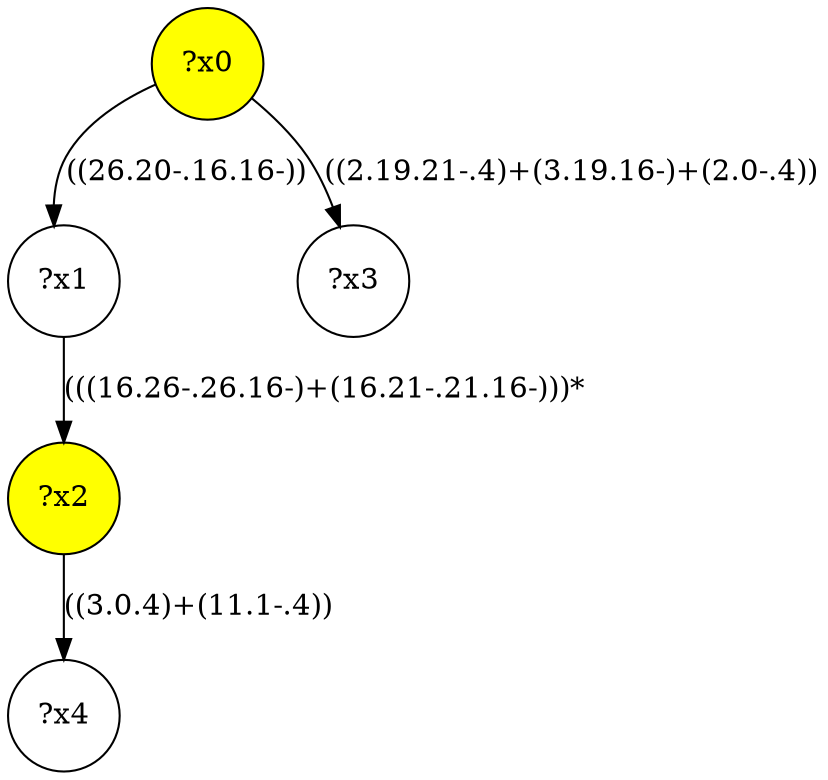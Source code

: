 digraph g {
	x0 [fillcolor="yellow", style="filled," shape=circle, label="?x0"];
	x2 [fillcolor="yellow", style="filled," shape=circle, label="?x2"];
	x1 [shape=circle, label="?x1"];
	x0 -> x1 [label="((26.20-.16.16-))"];
	x1 -> x2 [label="(((16.26-.26.16-)+(16.21-.21.16-)))*"];
	x3 [shape=circle, label="?x3"];
	x0 -> x3 [label="((2.19.21-.4)+(3.19.16-)+(2.0-.4))"];
	x4 [shape=circle, label="?x4"];
	x2 -> x4 [label="((3.0.4)+(11.1-.4))"];
}
